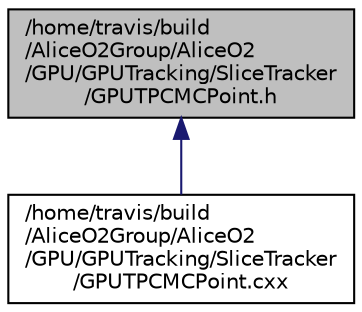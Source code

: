 digraph "/home/travis/build/AliceO2Group/AliceO2/GPU/GPUTracking/SliceTracker/GPUTPCMCPoint.h"
{
 // INTERACTIVE_SVG=YES
  bgcolor="transparent";
  edge [fontname="Helvetica",fontsize="10",labelfontname="Helvetica",labelfontsize="10"];
  node [fontname="Helvetica",fontsize="10",shape=record];
  Node1 [label="/home/travis/build\l/AliceO2Group/AliceO2\l/GPU/GPUTracking/SliceTracker\l/GPUTPCMCPoint.h",height=0.2,width=0.4,color="black", fillcolor="grey75", style="filled", fontcolor="black"];
  Node1 -> Node2 [dir="back",color="midnightblue",fontsize="10",style="solid",fontname="Helvetica"];
  Node2 [label="/home/travis/build\l/AliceO2Group/AliceO2\l/GPU/GPUTracking/SliceTracker\l/GPUTPCMCPoint.cxx",height=0.2,width=0.4,color="black",URL="$d5/d02/GPUTPCMCPoint_8cxx.html"];
}
